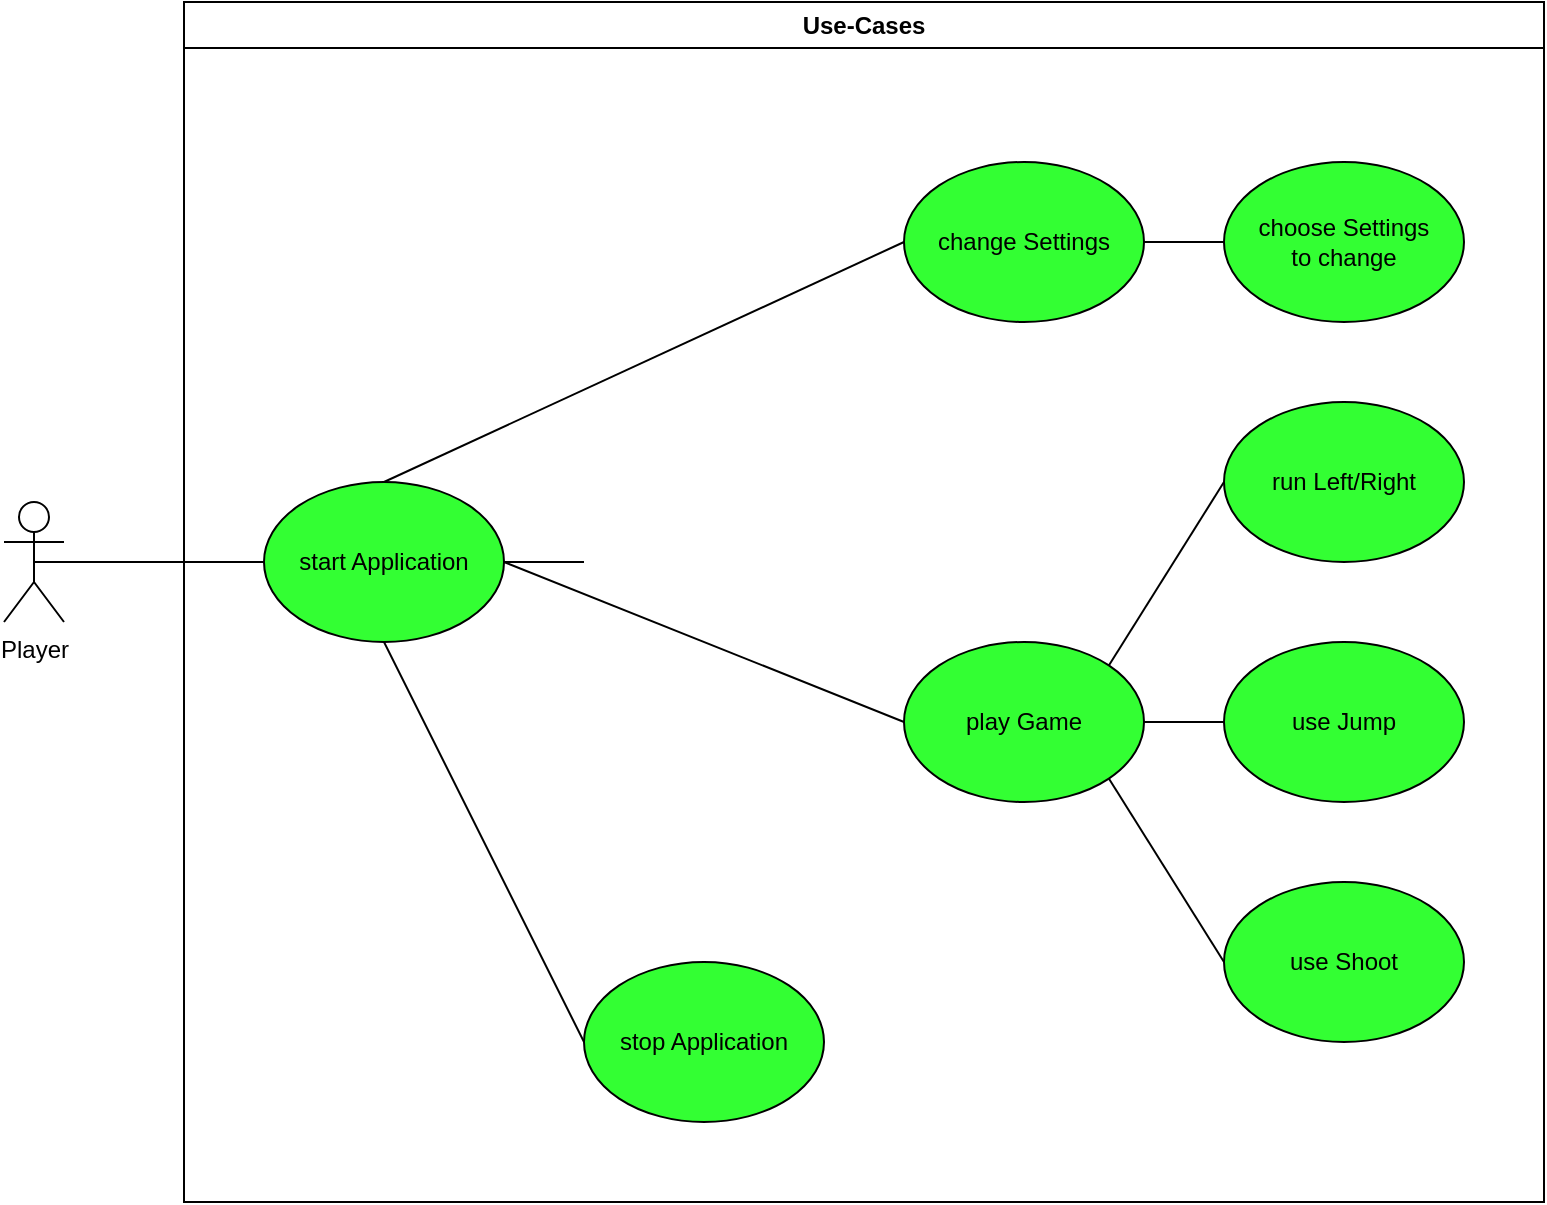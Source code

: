 <mxfile version="13.0.1" type="github"><diagram id="lVJRibJNIabzoOPW7Smw" name="Page-1"><mxGraphModel dx="1422" dy="808" grid="1" gridSize="10" guides="1" tooltips="1" connect="1" arrows="1" fold="1" page="1" pageScale="1" pageWidth="827" pageHeight="1169" math="0" shadow="0"><root><mxCell id="0"/><mxCell id="1" parent="0"/><mxCell id="eL0FwPf_uyB3wPoGj-hv-1" style="rounded=0;orthogonalLoop=1;jettySize=auto;html=1;exitX=0.5;exitY=0.5;exitDx=0;exitDy=0;exitPerimeter=0;entryX=0;entryY=0.5;entryDx=0;entryDy=0;endArrow=none;endFill=0;" edge="1" parent="1" source="eL0FwPf_uyB3wPoGj-hv-2" target="eL0FwPf_uyB3wPoGj-hv-7"><mxGeometry relative="1" as="geometry"/></mxCell><mxCell id="eL0FwPf_uyB3wPoGj-hv-2" value="&lt;div&gt;Player&lt;/div&gt;" style="shape=umlActor;verticalLabelPosition=bottom;labelBackgroundColor=#ffffff;verticalAlign=top;html=1;outlineConnect=0;" vertex="1" parent="1"><mxGeometry x="40" y="290" width="30" height="60" as="geometry"/></mxCell><mxCell id="eL0FwPf_uyB3wPoGj-hv-3" value="Use-Cases" style="swimlane;whiteSpace=wrap" vertex="1" parent="1"><mxGeometry x="130" y="40" width="680" height="600" as="geometry"/></mxCell><mxCell id="eL0FwPf_uyB3wPoGj-hv-4" style="edgeStyle=none;rounded=0;orthogonalLoop=1;jettySize=auto;html=1;exitX=1;exitY=0.5;exitDx=0;exitDy=0;endArrow=none;endFill=0;" edge="1" parent="eL0FwPf_uyB3wPoGj-hv-3" source="eL0FwPf_uyB3wPoGj-hv-7"><mxGeometry relative="1" as="geometry"><mxPoint x="200" y="280" as="targetPoint"/></mxGeometry></mxCell><mxCell id="eL0FwPf_uyB3wPoGj-hv-5" style="edgeStyle=none;rounded=0;orthogonalLoop=1;jettySize=auto;html=1;exitX=0.5;exitY=1;exitDx=0;exitDy=0;entryX=0;entryY=0.5;entryDx=0;entryDy=0;endArrow=none;endFill=0;" edge="1" parent="eL0FwPf_uyB3wPoGj-hv-3" source="eL0FwPf_uyB3wPoGj-hv-7" target="eL0FwPf_uyB3wPoGj-hv-15"><mxGeometry relative="1" as="geometry"/></mxCell><mxCell id="eL0FwPf_uyB3wPoGj-hv-7" value="start Application" style="ellipse;whiteSpace=wrap;html=1;fillColor=#33FF33;" vertex="1" parent="eL0FwPf_uyB3wPoGj-hv-3"><mxGeometry x="40" y="240" width="120" height="80" as="geometry"/></mxCell><mxCell id="eL0FwPf_uyB3wPoGj-hv-8" style="edgeStyle=none;rounded=0;orthogonalLoop=1;jettySize=auto;html=1;exitX=0;exitY=0.5;exitDx=0;exitDy=0;entryX=0.5;entryY=0;entryDx=0;entryDy=0;endArrow=none;endFill=0;" edge="1" parent="eL0FwPf_uyB3wPoGj-hv-3" source="eL0FwPf_uyB3wPoGj-hv-17" target="eL0FwPf_uyB3wPoGj-hv-7"><mxGeometry relative="1" as="geometry"><mxPoint x="200" y="160" as="sourcePoint"/></mxGeometry></mxCell><mxCell id="eL0FwPf_uyB3wPoGj-hv-12" style="edgeStyle=none;rounded=0;orthogonalLoop=1;jettySize=auto;html=1;exitX=1;exitY=0.5;exitDx=0;exitDy=0;entryX=0;entryY=0.5;entryDx=0;entryDy=0;endArrow=none;endFill=0;" edge="1" parent="eL0FwPf_uyB3wPoGj-hv-3" source="eL0FwPf_uyB3wPoGj-hv-7" target="eL0FwPf_uyB3wPoGj-hv-21"><mxGeometry relative="1" as="geometry"><mxPoint x="320" y="280" as="sourcePoint"/></mxGeometry></mxCell><mxCell id="eL0FwPf_uyB3wPoGj-hv-15" value="stop Application" style="ellipse;whiteSpace=wrap;html=1;fillColor=#33FF33;" vertex="1" parent="eL0FwPf_uyB3wPoGj-hv-3"><mxGeometry x="200" y="480" width="120" height="80" as="geometry"/></mxCell><mxCell id="eL0FwPf_uyB3wPoGj-hv-16" style="edgeStyle=none;rounded=0;orthogonalLoop=1;jettySize=auto;html=1;exitX=1;exitY=0.5;exitDx=0;exitDy=0;entryX=0;entryY=0.5;entryDx=0;entryDy=0;endArrow=none;endFill=0;" edge="1" parent="eL0FwPf_uyB3wPoGj-hv-3" source="eL0FwPf_uyB3wPoGj-hv-17" target="eL0FwPf_uyB3wPoGj-hv-22"><mxGeometry relative="1" as="geometry"/></mxCell><mxCell id="eL0FwPf_uyB3wPoGj-hv-17" value="change Settings" style="ellipse;whiteSpace=wrap;html=1;fillColor=#33FF33;" vertex="1" parent="eL0FwPf_uyB3wPoGj-hv-3"><mxGeometry x="360" y="80" width="120" height="80" as="geometry"/></mxCell><mxCell id="eL0FwPf_uyB3wPoGj-hv-18" style="edgeStyle=none;rounded=0;orthogonalLoop=1;jettySize=auto;html=1;exitX=1;exitY=0;exitDx=0;exitDy=0;entryX=0;entryY=0.5;entryDx=0;entryDy=0;endArrow=none;endFill=0;" edge="1" parent="eL0FwPf_uyB3wPoGj-hv-3" source="eL0FwPf_uyB3wPoGj-hv-21" target="eL0FwPf_uyB3wPoGj-hv-23"><mxGeometry relative="1" as="geometry"/></mxCell><mxCell id="eL0FwPf_uyB3wPoGj-hv-19" style="edgeStyle=none;rounded=0;orthogonalLoop=1;jettySize=auto;html=1;exitX=1;exitY=0.5;exitDx=0;exitDy=0;entryX=0;entryY=0.5;entryDx=0;entryDy=0;endArrow=none;endFill=0;" edge="1" parent="eL0FwPf_uyB3wPoGj-hv-3" source="eL0FwPf_uyB3wPoGj-hv-21" target="eL0FwPf_uyB3wPoGj-hv-24"><mxGeometry relative="1" as="geometry"/></mxCell><mxCell id="eL0FwPf_uyB3wPoGj-hv-20" style="edgeStyle=none;rounded=0;orthogonalLoop=1;jettySize=auto;html=1;exitX=1;exitY=1;exitDx=0;exitDy=0;entryX=0;entryY=0.5;entryDx=0;entryDy=0;endArrow=none;endFill=0;" edge="1" parent="eL0FwPf_uyB3wPoGj-hv-3" source="eL0FwPf_uyB3wPoGj-hv-21" target="eL0FwPf_uyB3wPoGj-hv-25"><mxGeometry relative="1" as="geometry"/></mxCell><mxCell id="eL0FwPf_uyB3wPoGj-hv-21" value="play Game" style="ellipse;whiteSpace=wrap;html=1;fillColor=#33FF33;" vertex="1" parent="eL0FwPf_uyB3wPoGj-hv-3"><mxGeometry x="360" y="320" width="120" height="80" as="geometry"/></mxCell><mxCell id="eL0FwPf_uyB3wPoGj-hv-22" value="choose Settings&lt;br&gt;to change" style="ellipse;whiteSpace=wrap;html=1;fillColor=#33FF33;" vertex="1" parent="eL0FwPf_uyB3wPoGj-hv-3"><mxGeometry x="520" y="80" width="120" height="80" as="geometry"/></mxCell><mxCell id="eL0FwPf_uyB3wPoGj-hv-23" value="run Left/Right" style="ellipse;whiteSpace=wrap;html=1;fillColor=#33FF33;" vertex="1" parent="eL0FwPf_uyB3wPoGj-hv-3"><mxGeometry x="520" y="200" width="120" height="80" as="geometry"/></mxCell><mxCell id="eL0FwPf_uyB3wPoGj-hv-24" value="use Jump" style="ellipse;whiteSpace=wrap;html=1;fillColor=#33FF33;" vertex="1" parent="eL0FwPf_uyB3wPoGj-hv-3"><mxGeometry x="520" y="320" width="120" height="80" as="geometry"/></mxCell><mxCell id="eL0FwPf_uyB3wPoGj-hv-25" value="use Shoot" style="ellipse;whiteSpace=wrap;html=1;fillColor=#33FF33;" vertex="1" parent="eL0FwPf_uyB3wPoGj-hv-3"><mxGeometry x="520" y="440" width="120" height="80" as="geometry"/></mxCell></root></mxGraphModel></diagram></mxfile>